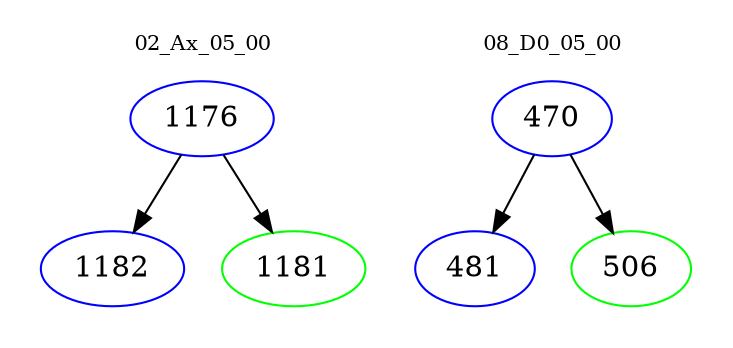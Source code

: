 digraph{
subgraph cluster_0 {
color = white
label = "02_Ax_05_00";
fontsize=10;
T0_1176 [label="1176", color="blue"]
T0_1176 -> T0_1182 [color="black"]
T0_1182 [label="1182", color="blue"]
T0_1176 -> T0_1181 [color="black"]
T0_1181 [label="1181", color="green"]
}
subgraph cluster_1 {
color = white
label = "08_D0_05_00";
fontsize=10;
T1_470 [label="470", color="blue"]
T1_470 -> T1_481 [color="black"]
T1_481 [label="481", color="blue"]
T1_470 -> T1_506 [color="black"]
T1_506 [label="506", color="green"]
}
}
